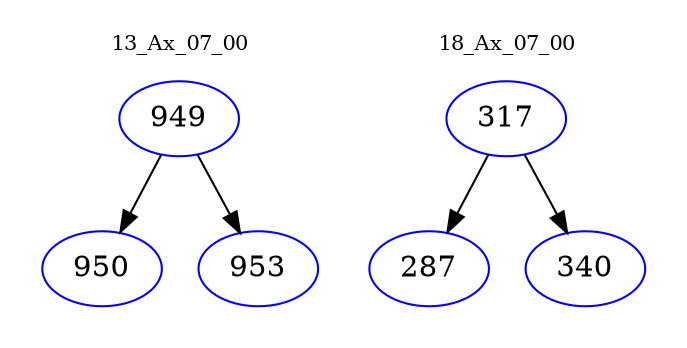 digraph{
subgraph cluster_0 {
color = white
label = "13_Ax_07_00";
fontsize=10;
T0_949 [label="949", color="blue"]
T0_949 -> T0_950 [color="black"]
T0_950 [label="950", color="blue"]
T0_949 -> T0_953 [color="black"]
T0_953 [label="953", color="blue"]
}
subgraph cluster_1 {
color = white
label = "18_Ax_07_00";
fontsize=10;
T1_317 [label="317", color="blue"]
T1_317 -> T1_287 [color="black"]
T1_287 [label="287", color="blue"]
T1_317 -> T1_340 [color="black"]
T1_340 [label="340", color="blue"]
}
}
